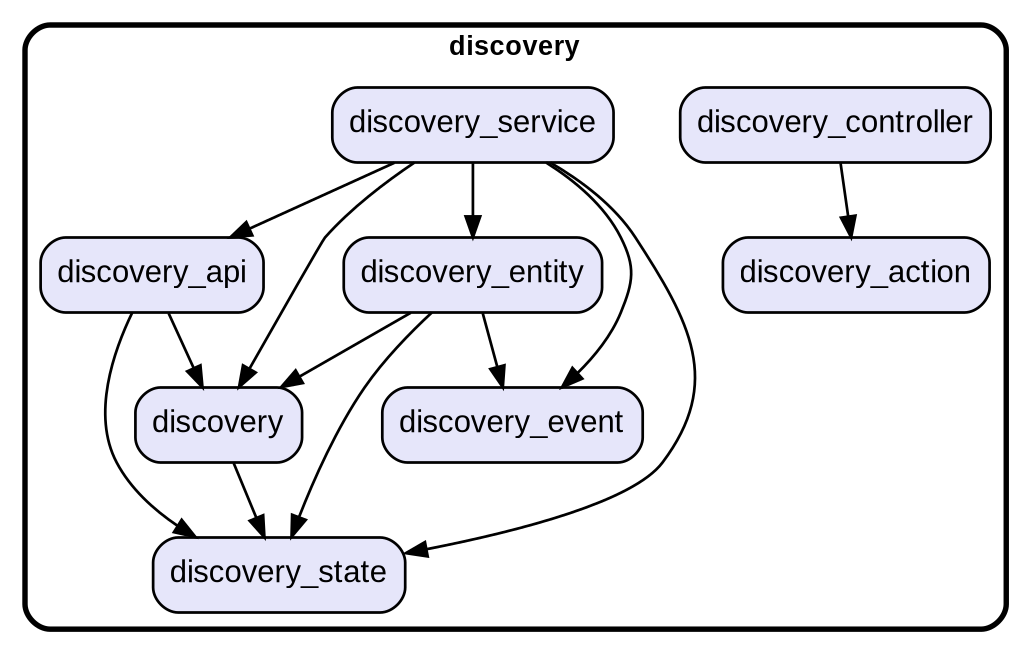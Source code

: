 digraph "" {
  graph [style=rounded fontname="Arial Black" fontsize=13 penwidth=2.6];
  node [shape=rect style="filled,rounded" fontname=Arial fontsize=15 fillcolor=Lavender penwidth=1.3];
  edge [penwidth=1.3];
  "/discovery_controller.dart" [label="discovery_controller"];
  "/discovery_state.dart" [label="discovery_state"];
  "/discovery_api.dart" [label="discovery_api"];
  "/discovery_event.dart" [label="discovery_event"];
  "/discovery_service.dart" [label="discovery_service"];
  "/discovery.dart" [label="discovery"];
  "/discovery_entity.dart" [label="discovery_entity"];
  "/discovery_action.dart" [label="discovery_action"];
  subgraph "cluster~" {
    label="discovery";
    "/discovery_controller.dart";
    "/discovery_state.dart";
    "/discovery_api.dart";
    "/discovery_event.dart";
    "/discovery_service.dart";
    "/discovery.dart";
    "/discovery_entity.dart";
    "/discovery_action.dart";
  }
  "/discovery_controller.dart" -> "/discovery_action.dart";
  "/discovery_api.dart" -> "/discovery.dart";
  "/discovery_api.dart" -> "/discovery_state.dart";
  "/discovery_service.dart" -> "/discovery.dart";
  "/discovery_service.dart" -> "/discovery_api.dart";
  "/discovery_service.dart" -> "/discovery_entity.dart";
  "/discovery_service.dart" -> "/discovery_event.dart";
  "/discovery_service.dart" -> "/discovery_state.dart";
  "/discovery.dart" -> "/discovery_state.dart";
  "/discovery_entity.dart" -> "/discovery.dart";
  "/discovery_entity.dart" -> "/discovery_event.dart";
  "/discovery_entity.dart" -> "/discovery_state.dart";
}
